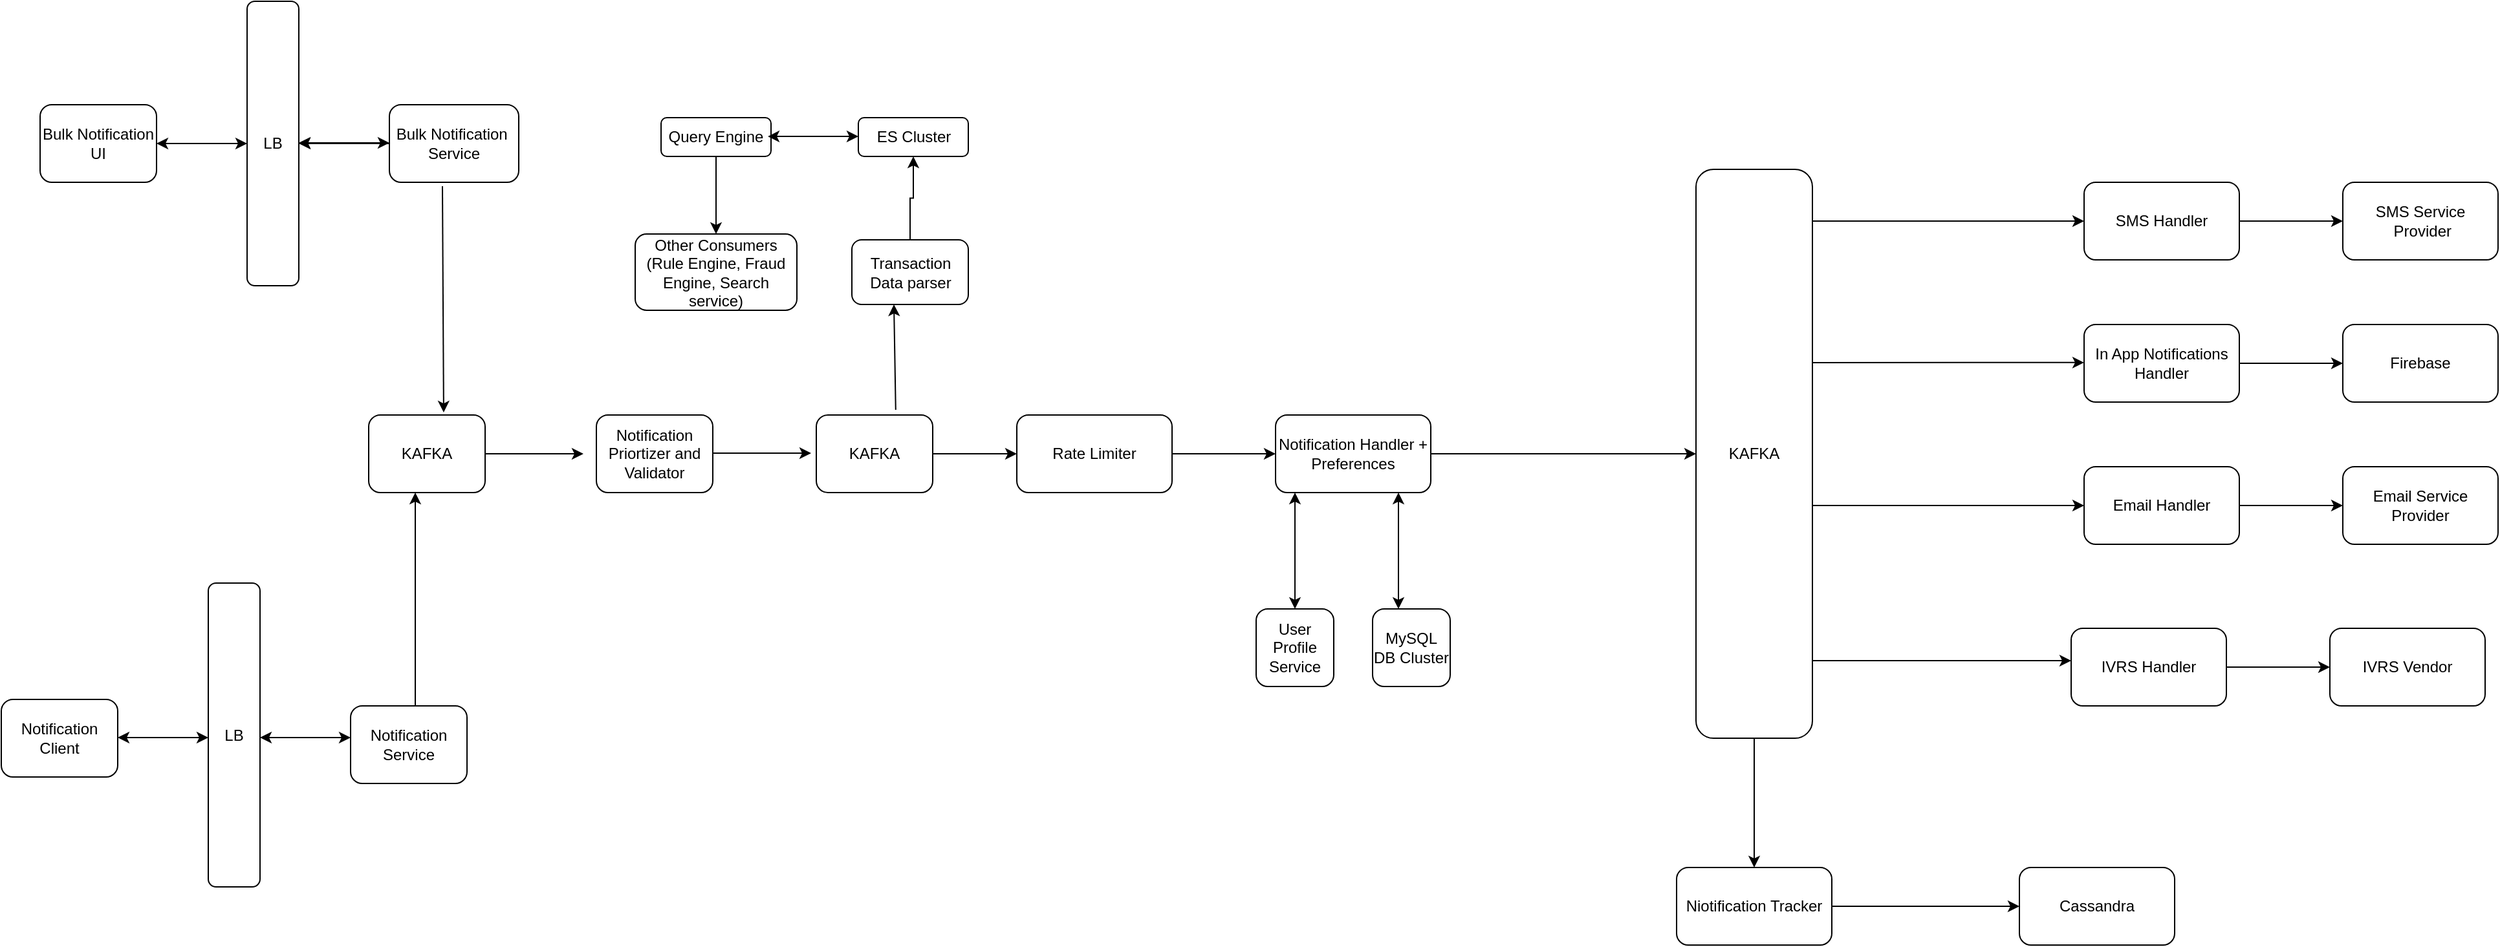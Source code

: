 <mxfile version="17.4.5" type="github">
  <diagram id="io6cInEX-3EckjZlrs5G" name="Page-1">
    <mxGraphModel dx="946" dy="645" grid="1" gridSize="10" guides="1" tooltips="1" connect="1" arrows="1" fold="1" page="1" pageScale="1" pageWidth="2339" pageHeight="3300" math="0" shadow="0">
      <root>
        <mxCell id="0" />
        <mxCell id="1" parent="0" />
        <mxCell id="RXuY3xGkhf_gVc-PAO3l-1" value="Bulk Notification UI" style="rounded=1;whiteSpace=wrap;html=1;" vertex="1" parent="1">
          <mxGeometry x="70" y="90" width="90" height="60" as="geometry" />
        </mxCell>
        <mxCell id="RXuY3xGkhf_gVc-PAO3l-2" value="LB" style="whiteSpace=wrap;html=1;rounded=1;" vertex="1" parent="1">
          <mxGeometry x="230" y="10" width="40" height="220" as="geometry" />
        </mxCell>
        <mxCell id="RXuY3xGkhf_gVc-PAO3l-4" value="" style="endArrow=classic;startArrow=classic;html=1;rounded=0;entryX=0;entryY=0.5;entryDx=0;entryDy=0;" edge="1" parent="1" target="RXuY3xGkhf_gVc-PAO3l-2">
          <mxGeometry width="50" height="50" relative="1" as="geometry">
            <mxPoint x="160" y="120" as="sourcePoint" />
            <mxPoint x="210" y="70" as="targetPoint" />
          </mxGeometry>
        </mxCell>
        <mxCell id="RXuY3xGkhf_gVc-PAO3l-5" value="" style="endArrow=classic;startArrow=classic;html=1;rounded=0;entryX=0;entryY=0.5;entryDx=0;entryDy=0;" edge="1" parent="1">
          <mxGeometry width="50" height="50" relative="1" as="geometry">
            <mxPoint x="270" y="119.5" as="sourcePoint" />
            <mxPoint x="340" y="119.5" as="targetPoint" />
          </mxGeometry>
        </mxCell>
        <mxCell id="RXuY3xGkhf_gVc-PAO3l-27" value="" style="edgeStyle=orthogonalEdgeStyle;rounded=0;orthogonalLoop=1;jettySize=auto;html=1;" edge="1" parent="1" source="RXuY3xGkhf_gVc-PAO3l-6" target="RXuY3xGkhf_gVc-PAO3l-2">
          <mxGeometry relative="1" as="geometry" />
        </mxCell>
        <mxCell id="RXuY3xGkhf_gVc-PAO3l-6" value="Bulk Notification&amp;nbsp;&lt;br&gt;Service" style="rounded=1;whiteSpace=wrap;html=1;" vertex="1" parent="1">
          <mxGeometry x="340" y="90" width="100" height="60" as="geometry" />
        </mxCell>
        <mxCell id="RXuY3xGkhf_gVc-PAO3l-7" value="LB" style="whiteSpace=wrap;html=1;rounded=1;" vertex="1" parent="1">
          <mxGeometry x="200" y="460" width="40" height="235" as="geometry" />
        </mxCell>
        <mxCell id="RXuY3xGkhf_gVc-PAO3l-8" value="Notification Client" style="rounded=1;whiteSpace=wrap;html=1;" vertex="1" parent="1">
          <mxGeometry x="40" y="550" width="90" height="60" as="geometry" />
        </mxCell>
        <mxCell id="RXuY3xGkhf_gVc-PAO3l-9" value="" style="endArrow=classic;startArrow=classic;html=1;rounded=0;entryX=0;entryY=0.5;entryDx=0;entryDy=0;" edge="1" parent="1">
          <mxGeometry width="50" height="50" relative="1" as="geometry">
            <mxPoint x="130" y="579.5" as="sourcePoint" />
            <mxPoint x="200" y="579.5" as="targetPoint" />
          </mxGeometry>
        </mxCell>
        <mxCell id="RXuY3xGkhf_gVc-PAO3l-10" value="Notification Service" style="rounded=1;whiteSpace=wrap;html=1;" vertex="1" parent="1">
          <mxGeometry x="310" y="555" width="90" height="60" as="geometry" />
        </mxCell>
        <mxCell id="RXuY3xGkhf_gVc-PAO3l-14" value="" style="endArrow=classic;startArrow=classic;html=1;rounded=0;entryX=0;entryY=0.5;entryDx=0;entryDy=0;" edge="1" parent="1">
          <mxGeometry width="50" height="50" relative="1" as="geometry">
            <mxPoint x="240" y="579.5" as="sourcePoint" />
            <mxPoint x="310" y="579.5" as="targetPoint" />
          </mxGeometry>
        </mxCell>
        <mxCell id="RXuY3xGkhf_gVc-PAO3l-15" value="KAFKA" style="rounded=1;whiteSpace=wrap;html=1;" vertex="1" parent="1">
          <mxGeometry x="324" y="330" width="90" height="60" as="geometry" />
        </mxCell>
        <mxCell id="RXuY3xGkhf_gVc-PAO3l-16" value="" style="endArrow=classic;html=1;rounded=0;entryX=0.4;entryY=1;entryDx=0;entryDy=0;entryPerimeter=0;" edge="1" parent="1" target="RXuY3xGkhf_gVc-PAO3l-15">
          <mxGeometry width="50" height="50" relative="1" as="geometry">
            <mxPoint x="360" y="555" as="sourcePoint" />
            <mxPoint x="410" y="505" as="targetPoint" />
          </mxGeometry>
        </mxCell>
        <mxCell id="RXuY3xGkhf_gVc-PAO3l-17" value="" style="endArrow=classic;html=1;rounded=0;entryX=0.644;entryY=-0.033;entryDx=0;entryDy=0;entryPerimeter=0;exitX=0.41;exitY=1.05;exitDx=0;exitDy=0;exitPerimeter=0;" edge="1" parent="1" source="RXuY3xGkhf_gVc-PAO3l-6" target="RXuY3xGkhf_gVc-PAO3l-15">
          <mxGeometry width="50" height="50" relative="1" as="geometry">
            <mxPoint x="430" y="160" as="sourcePoint" />
            <mxPoint x="540" y="340" as="targetPoint" />
          </mxGeometry>
        </mxCell>
        <mxCell id="RXuY3xGkhf_gVc-PAO3l-18" value="" style="endArrow=classic;html=1;rounded=0;" edge="1" parent="1">
          <mxGeometry width="50" height="50" relative="1" as="geometry">
            <mxPoint x="414" y="360" as="sourcePoint" />
            <mxPoint x="490" y="360" as="targetPoint" />
          </mxGeometry>
        </mxCell>
        <mxCell id="RXuY3xGkhf_gVc-PAO3l-19" value="Notification Priortizer and Validator" style="rounded=1;whiteSpace=wrap;html=1;" vertex="1" parent="1">
          <mxGeometry x="500" y="330" width="90" height="60" as="geometry" />
        </mxCell>
        <mxCell id="RXuY3xGkhf_gVc-PAO3l-20" value="" style="endArrow=classic;html=1;rounded=0;" edge="1" parent="1">
          <mxGeometry width="50" height="50" relative="1" as="geometry">
            <mxPoint x="590" y="359.52" as="sourcePoint" />
            <mxPoint x="666" y="359.52" as="targetPoint" />
          </mxGeometry>
        </mxCell>
        <mxCell id="RXuY3xGkhf_gVc-PAO3l-36" value="" style="edgeStyle=orthogonalEdgeStyle;rounded=0;orthogonalLoop=1;jettySize=auto;html=1;" edge="1" parent="1" source="RXuY3xGkhf_gVc-PAO3l-21" target="RXuY3xGkhf_gVc-PAO3l-35">
          <mxGeometry relative="1" as="geometry" />
        </mxCell>
        <mxCell id="RXuY3xGkhf_gVc-PAO3l-21" value="KAFKA" style="rounded=1;whiteSpace=wrap;html=1;" vertex="1" parent="1">
          <mxGeometry x="670" y="330" width="90" height="60" as="geometry" />
        </mxCell>
        <mxCell id="RXuY3xGkhf_gVc-PAO3l-22" value="" style="endArrow=classic;html=1;rounded=0;exitX=0.682;exitY=-0.067;exitDx=0;exitDy=0;exitPerimeter=0;" edge="1" parent="1" source="RXuY3xGkhf_gVc-PAO3l-21">
          <mxGeometry width="50" height="50" relative="1" as="geometry">
            <mxPoint x="730" y="314.5" as="sourcePoint" />
            <mxPoint x="730" y="244.5" as="targetPoint" />
          </mxGeometry>
        </mxCell>
        <mxCell id="RXuY3xGkhf_gVc-PAO3l-25" value="" style="edgeStyle=orthogonalEdgeStyle;rounded=0;orthogonalLoop=1;jettySize=auto;html=1;entryX=0.5;entryY=1;entryDx=0;entryDy=0;" edge="1" parent="1" source="RXuY3xGkhf_gVc-PAO3l-23" target="RXuY3xGkhf_gVc-PAO3l-24">
          <mxGeometry relative="1" as="geometry">
            <mxPoint x="743" y="140" as="targetPoint" />
          </mxGeometry>
        </mxCell>
        <mxCell id="RXuY3xGkhf_gVc-PAO3l-23" value="Transaction Data parser" style="rounded=1;whiteSpace=wrap;html=1;" vertex="1" parent="1">
          <mxGeometry x="697.5" y="194.5" width="90" height="50" as="geometry" />
        </mxCell>
        <mxCell id="RXuY3xGkhf_gVc-PAO3l-24" value="ES Cluster" style="whiteSpace=wrap;html=1;rounded=1;" vertex="1" parent="1">
          <mxGeometry x="702.5" y="100" width="85" height="30" as="geometry" />
        </mxCell>
        <mxCell id="RXuY3xGkhf_gVc-PAO3l-32" value="" style="edgeStyle=orthogonalEdgeStyle;rounded=0;orthogonalLoop=1;jettySize=auto;html=1;entryX=0.5;entryY=0;entryDx=0;entryDy=0;" edge="1" parent="1" source="RXuY3xGkhf_gVc-PAO3l-26" target="RXuY3xGkhf_gVc-PAO3l-31">
          <mxGeometry relative="1" as="geometry" />
        </mxCell>
        <mxCell id="RXuY3xGkhf_gVc-PAO3l-26" value="Query Engine" style="whiteSpace=wrap;html=1;rounded=1;" vertex="1" parent="1">
          <mxGeometry x="550" y="100" width="85" height="30" as="geometry" />
        </mxCell>
        <mxCell id="RXuY3xGkhf_gVc-PAO3l-30" value="" style="endArrow=classic;startArrow=classic;html=1;rounded=0;entryX=0;entryY=0.5;entryDx=0;entryDy=0;" edge="1" parent="1">
          <mxGeometry width="50" height="50" relative="1" as="geometry">
            <mxPoint x="632.5" y="114.52" as="sourcePoint" />
            <mxPoint x="702.5" y="114.52" as="targetPoint" />
          </mxGeometry>
        </mxCell>
        <mxCell id="RXuY3xGkhf_gVc-PAO3l-31" value="&lt;span&gt;Other Consumers&lt;/span&gt;&lt;br&gt;&lt;span&gt;(Rule Engine, Fraud Engine, Search service)&lt;/span&gt;" style="whiteSpace=wrap;html=1;rounded=1;" vertex="1" parent="1">
          <mxGeometry x="530" y="190" width="125" height="59" as="geometry" />
        </mxCell>
        <mxCell id="RXuY3xGkhf_gVc-PAO3l-38" value="" style="edgeStyle=orthogonalEdgeStyle;rounded=0;orthogonalLoop=1;jettySize=auto;html=1;" edge="1" parent="1" source="RXuY3xGkhf_gVc-PAO3l-35" target="RXuY3xGkhf_gVc-PAO3l-37">
          <mxGeometry relative="1" as="geometry" />
        </mxCell>
        <mxCell id="RXuY3xGkhf_gVc-PAO3l-35" value="Rate Limiter" style="whiteSpace=wrap;html=1;rounded=1;" vertex="1" parent="1">
          <mxGeometry x="825" y="330" width="120" height="60" as="geometry" />
        </mxCell>
        <mxCell id="RXuY3xGkhf_gVc-PAO3l-44" value="" style="edgeStyle=orthogonalEdgeStyle;rounded=0;orthogonalLoop=1;jettySize=auto;html=1;" edge="1" parent="1" source="RXuY3xGkhf_gVc-PAO3l-37" target="RXuY3xGkhf_gVc-PAO3l-43">
          <mxGeometry relative="1" as="geometry" />
        </mxCell>
        <mxCell id="RXuY3xGkhf_gVc-PAO3l-37" value="Notification Handler + Preferences" style="whiteSpace=wrap;html=1;rounded=1;" vertex="1" parent="1">
          <mxGeometry x="1025" y="330" width="120" height="60" as="geometry" />
        </mxCell>
        <mxCell id="RXuY3xGkhf_gVc-PAO3l-39" value="" style="endArrow=classic;startArrow=classic;html=1;rounded=0;" edge="1" parent="1">
          <mxGeometry width="50" height="50" relative="1" as="geometry">
            <mxPoint x="1040" y="480" as="sourcePoint" />
            <mxPoint x="1040" y="390" as="targetPoint" />
          </mxGeometry>
        </mxCell>
        <mxCell id="RXuY3xGkhf_gVc-PAO3l-40" value="" style="endArrow=classic;startArrow=classic;html=1;rounded=0;" edge="1" parent="1">
          <mxGeometry width="50" height="50" relative="1" as="geometry">
            <mxPoint x="1120" y="480.0" as="sourcePoint" />
            <mxPoint x="1120" y="390.0" as="targetPoint" />
          </mxGeometry>
        </mxCell>
        <mxCell id="RXuY3xGkhf_gVc-PAO3l-41" value="User Profile Service" style="rounded=1;whiteSpace=wrap;html=1;" vertex="1" parent="1">
          <mxGeometry x="1010" y="480" width="60" height="60" as="geometry" />
        </mxCell>
        <mxCell id="RXuY3xGkhf_gVc-PAO3l-42" value="MySQL DB Cluster" style="rounded=1;whiteSpace=wrap;html=1;" vertex="1" parent="1">
          <mxGeometry x="1100" y="480" width="60" height="60" as="geometry" />
        </mxCell>
        <mxCell id="RXuY3xGkhf_gVc-PAO3l-46" value="" style="edgeStyle=orthogonalEdgeStyle;rounded=0;orthogonalLoop=1;jettySize=auto;html=1;" edge="1" parent="1" source="RXuY3xGkhf_gVc-PAO3l-43" target="RXuY3xGkhf_gVc-PAO3l-45">
          <mxGeometry relative="1" as="geometry" />
        </mxCell>
        <mxCell id="RXuY3xGkhf_gVc-PAO3l-50" value="" style="edgeStyle=orthogonalEdgeStyle;rounded=0;orthogonalLoop=1;jettySize=auto;html=1;" edge="1" parent="1" source="RXuY3xGkhf_gVc-PAO3l-43" target="RXuY3xGkhf_gVc-PAO3l-49">
          <mxGeometry relative="1" as="geometry">
            <Array as="points">
              <mxPoint x="1590" y="400" />
              <mxPoint x="1590" y="400" />
            </Array>
          </mxGeometry>
        </mxCell>
        <mxCell id="RXuY3xGkhf_gVc-PAO3l-43" value="KAFKA" style="whiteSpace=wrap;html=1;rounded=1;" vertex="1" parent="1">
          <mxGeometry x="1350" y="140" width="90" height="440" as="geometry" />
        </mxCell>
        <mxCell id="RXuY3xGkhf_gVc-PAO3l-48" value="" style="edgeStyle=orthogonalEdgeStyle;rounded=0;orthogonalLoop=1;jettySize=auto;html=1;" edge="1" parent="1" source="RXuY3xGkhf_gVc-PAO3l-45" target="RXuY3xGkhf_gVc-PAO3l-47">
          <mxGeometry relative="1" as="geometry" />
        </mxCell>
        <mxCell id="RXuY3xGkhf_gVc-PAO3l-45" value="Niotification Tracker" style="whiteSpace=wrap;html=1;rounded=1;" vertex="1" parent="1">
          <mxGeometry x="1335" y="680" width="120" height="60" as="geometry" />
        </mxCell>
        <mxCell id="RXuY3xGkhf_gVc-PAO3l-47" value="Cassandra" style="whiteSpace=wrap;html=1;rounded=1;" vertex="1" parent="1">
          <mxGeometry x="1600" y="680" width="120" height="60" as="geometry" />
        </mxCell>
        <mxCell id="RXuY3xGkhf_gVc-PAO3l-58" value="" style="edgeStyle=orthogonalEdgeStyle;rounded=0;orthogonalLoop=1;jettySize=auto;html=1;" edge="1" parent="1" source="RXuY3xGkhf_gVc-PAO3l-49" target="RXuY3xGkhf_gVc-PAO3l-57">
          <mxGeometry relative="1" as="geometry" />
        </mxCell>
        <mxCell id="RXuY3xGkhf_gVc-PAO3l-49" value="Email Handler" style="whiteSpace=wrap;html=1;rounded=1;" vertex="1" parent="1">
          <mxGeometry x="1650" y="370" width="120" height="60" as="geometry" />
        </mxCell>
        <mxCell id="RXuY3xGkhf_gVc-PAO3l-51" value="" style="edgeStyle=orthogonalEdgeStyle;rounded=0;orthogonalLoop=1;jettySize=auto;html=1;" edge="1" parent="1">
          <mxGeometry relative="1" as="geometry">
            <mxPoint x="1440" y="520" as="sourcePoint" />
            <mxPoint x="1640" y="520" as="targetPoint" />
          </mxGeometry>
        </mxCell>
        <mxCell id="RXuY3xGkhf_gVc-PAO3l-64" value="" style="edgeStyle=orthogonalEdgeStyle;rounded=0;orthogonalLoop=1;jettySize=auto;html=1;" edge="1" parent="1" source="RXuY3xGkhf_gVc-PAO3l-52" target="RXuY3xGkhf_gVc-PAO3l-63">
          <mxGeometry relative="1" as="geometry" />
        </mxCell>
        <mxCell id="RXuY3xGkhf_gVc-PAO3l-52" value="IVRS Handler" style="whiteSpace=wrap;html=1;rounded=1;" vertex="1" parent="1">
          <mxGeometry x="1640" y="495" width="120" height="60" as="geometry" />
        </mxCell>
        <mxCell id="RXuY3xGkhf_gVc-PAO3l-53" value="" style="edgeStyle=orthogonalEdgeStyle;rounded=0;orthogonalLoop=1;jettySize=auto;html=1;" edge="1" parent="1">
          <mxGeometry relative="1" as="geometry">
            <mxPoint x="1440" y="289.44" as="sourcePoint" />
            <mxPoint x="1650" y="289.44" as="targetPoint" />
            <Array as="points">
              <mxPoint x="1580" y="289.44" />
              <mxPoint x="1580" y="289.44" />
            </Array>
          </mxGeometry>
        </mxCell>
        <mxCell id="RXuY3xGkhf_gVc-PAO3l-62" value="" style="edgeStyle=orthogonalEdgeStyle;rounded=0;orthogonalLoop=1;jettySize=auto;html=1;" edge="1" parent="1" source="RXuY3xGkhf_gVc-PAO3l-54" target="RXuY3xGkhf_gVc-PAO3l-61">
          <mxGeometry relative="1" as="geometry" />
        </mxCell>
        <mxCell id="RXuY3xGkhf_gVc-PAO3l-54" value="&lt;span&gt;In App Notifications Handler&lt;/span&gt;" style="whiteSpace=wrap;html=1;rounded=1;" vertex="1" parent="1">
          <mxGeometry x="1650" y="260" width="120" height="60" as="geometry" />
        </mxCell>
        <mxCell id="RXuY3xGkhf_gVc-PAO3l-55" value="" style="edgeStyle=orthogonalEdgeStyle;rounded=0;orthogonalLoop=1;jettySize=auto;html=1;" edge="1" parent="1">
          <mxGeometry relative="1" as="geometry">
            <mxPoint x="1440" y="180" as="sourcePoint" />
            <mxPoint x="1650" y="180" as="targetPoint" />
            <Array as="points">
              <mxPoint x="1580" y="180" />
              <mxPoint x="1580" y="180" />
            </Array>
          </mxGeometry>
        </mxCell>
        <mxCell id="RXuY3xGkhf_gVc-PAO3l-60" value="" style="edgeStyle=orthogonalEdgeStyle;rounded=0;orthogonalLoop=1;jettySize=auto;html=1;" edge="1" parent="1" source="RXuY3xGkhf_gVc-PAO3l-56" target="RXuY3xGkhf_gVc-PAO3l-59">
          <mxGeometry relative="1" as="geometry" />
        </mxCell>
        <mxCell id="RXuY3xGkhf_gVc-PAO3l-56" value="&lt;span&gt;SMS Handler&lt;/span&gt;" style="whiteSpace=wrap;html=1;rounded=1;" vertex="1" parent="1">
          <mxGeometry x="1650" y="150" width="120" height="60" as="geometry" />
        </mxCell>
        <mxCell id="RXuY3xGkhf_gVc-PAO3l-57" value="Email Service Provider" style="whiteSpace=wrap;html=1;rounded=1;" vertex="1" parent="1">
          <mxGeometry x="1850" y="370" width="120" height="60" as="geometry" />
        </mxCell>
        <mxCell id="RXuY3xGkhf_gVc-PAO3l-59" value="SMS Service&lt;br&gt;&amp;nbsp;Provider" style="whiteSpace=wrap;html=1;rounded=1;" vertex="1" parent="1">
          <mxGeometry x="1850" y="150" width="120" height="60" as="geometry" />
        </mxCell>
        <mxCell id="RXuY3xGkhf_gVc-PAO3l-61" value="Firebase" style="whiteSpace=wrap;html=1;rounded=1;" vertex="1" parent="1">
          <mxGeometry x="1850" y="260" width="120" height="60" as="geometry" />
        </mxCell>
        <mxCell id="RXuY3xGkhf_gVc-PAO3l-63" value="IVRS Vendor" style="whiteSpace=wrap;html=1;rounded=1;" vertex="1" parent="1">
          <mxGeometry x="1840" y="495" width="120" height="60" as="geometry" />
        </mxCell>
      </root>
    </mxGraphModel>
  </diagram>
</mxfile>
